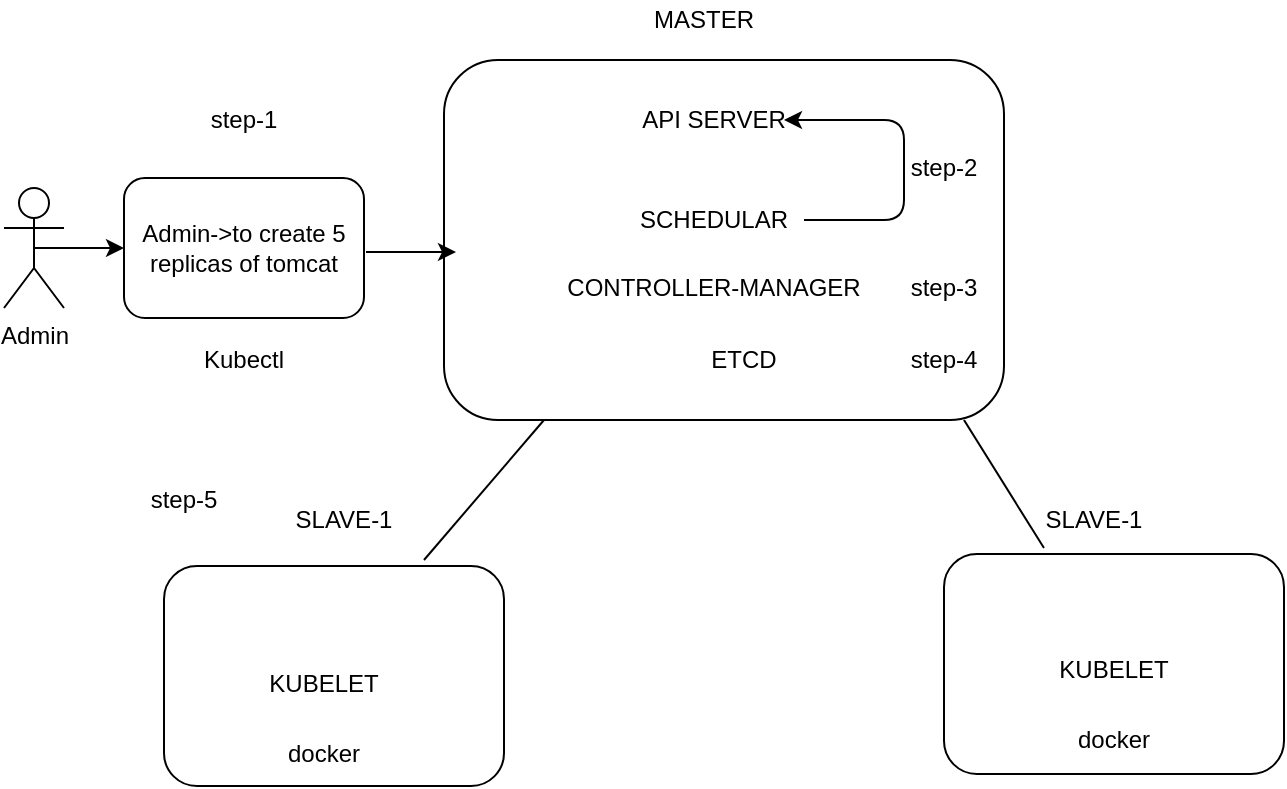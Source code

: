 <mxfile version="14.8.6" type="github">
  <diagram id="2jlHaxuq583HbxyIhfCw" name="Page-1">
    <mxGraphModel dx="1108" dy="482" grid="1" gridSize="10" guides="1" tooltips="1" connect="1" arrows="1" fold="1" page="1" pageScale="1" pageWidth="850" pageHeight="1100" math="0" shadow="0">
      <root>
        <mxCell id="0" />
        <mxCell id="1" parent="0" />
        <mxCell id="8UYX1X4KKeYupAhzsVF3-1" value="" style="rounded=1;whiteSpace=wrap;html=1;" vertex="1" parent="1">
          <mxGeometry x="230" y="40" width="280" height="180" as="geometry" />
        </mxCell>
        <mxCell id="8UYX1X4KKeYupAhzsVF3-3" value="MASTER" style="text;html=1;strokeColor=none;fillColor=none;align=center;verticalAlign=middle;whiteSpace=wrap;rounded=0;" vertex="1" parent="1">
          <mxGeometry x="340" y="10" width="40" height="20" as="geometry" />
        </mxCell>
        <mxCell id="8UYX1X4KKeYupAhzsVF3-5" value="" style="rounded=1;whiteSpace=wrap;html=1;" vertex="1" parent="1">
          <mxGeometry x="90" y="293" width="170" height="110" as="geometry" />
        </mxCell>
        <mxCell id="8UYX1X4KKeYupAhzsVF3-7" value="" style="rounded=1;whiteSpace=wrap;html=1;" vertex="1" parent="1">
          <mxGeometry x="480" y="287" width="170" height="110" as="geometry" />
        </mxCell>
        <mxCell id="8UYX1X4KKeYupAhzsVF3-8" value="KUBELET" style="text;html=1;strokeColor=none;fillColor=none;align=center;verticalAlign=middle;whiteSpace=wrap;rounded=0;" vertex="1" parent="1">
          <mxGeometry x="150" y="342" width="40" height="20" as="geometry" />
        </mxCell>
        <mxCell id="8UYX1X4KKeYupAhzsVF3-9" value="KUBELET" style="text;html=1;strokeColor=none;fillColor=none;align=center;verticalAlign=middle;whiteSpace=wrap;rounded=0;" vertex="1" parent="1">
          <mxGeometry x="545" y="335" width="40" height="20" as="geometry" />
        </mxCell>
        <mxCell id="8UYX1X4KKeYupAhzsVF3-10" value="Admin-&amp;gt;to create 5 replicas of tomcat" style="rounded=1;whiteSpace=wrap;html=1;" vertex="1" parent="1">
          <mxGeometry x="70" y="99" width="120" height="70" as="geometry" />
        </mxCell>
        <mxCell id="8UYX1X4KKeYupAhzsVF3-15" value="" style="edgeStyle=orthogonalEdgeStyle;rounded=0;orthogonalLoop=1;jettySize=auto;html=1;exitX=0.5;exitY=0.5;exitDx=0;exitDy=0;exitPerimeter=0;" edge="1" parent="1" source="8UYX1X4KKeYupAhzsVF3-11" target="8UYX1X4KKeYupAhzsVF3-10">
          <mxGeometry relative="1" as="geometry" />
        </mxCell>
        <mxCell id="8UYX1X4KKeYupAhzsVF3-11" value="Admin" style="shape=umlActor;verticalLabelPosition=bottom;verticalAlign=top;html=1;outlineConnect=0;" vertex="1" parent="1">
          <mxGeometry x="10" y="104" width="30" height="60" as="geometry" />
        </mxCell>
        <mxCell id="8UYX1X4KKeYupAhzsVF3-17" value="" style="edgeStyle=orthogonalEdgeStyle;rounded=0;orthogonalLoop=1;jettySize=auto;html=1;exitX=0.5;exitY=0.5;exitDx=0;exitDy=0;exitPerimeter=0;" edge="1" parent="1">
          <mxGeometry relative="1" as="geometry">
            <mxPoint x="191" y="136" as="sourcePoint" />
            <mxPoint x="236" y="136" as="targetPoint" />
          </mxGeometry>
        </mxCell>
        <mxCell id="8UYX1X4KKeYupAhzsVF3-18" value="step-1" style="text;html=1;strokeColor=none;fillColor=none;align=center;verticalAlign=middle;whiteSpace=wrap;rounded=0;" vertex="1" parent="1">
          <mxGeometry x="110" y="60" width="40" height="20" as="geometry" />
        </mxCell>
        <mxCell id="8UYX1X4KKeYupAhzsVF3-19" value="API SERVER" style="text;html=1;strokeColor=none;fillColor=none;align=center;verticalAlign=middle;whiteSpace=wrap;rounded=0;" vertex="1" parent="1">
          <mxGeometry x="320" y="60" width="90" height="20" as="geometry" />
        </mxCell>
        <mxCell id="8UYX1X4KKeYupAhzsVF3-20" value="SCHEDULAR" style="text;html=1;strokeColor=none;fillColor=none;align=center;verticalAlign=middle;whiteSpace=wrap;rounded=0;" vertex="1" parent="1">
          <mxGeometry x="320" y="110" width="90" height="20" as="geometry" />
        </mxCell>
        <mxCell id="8UYX1X4KKeYupAhzsVF3-22" value="" style="edgeStyle=segmentEdgeStyle;endArrow=classic;html=1;" edge="1" parent="1">
          <mxGeometry width="50" height="50" relative="1" as="geometry">
            <mxPoint x="410" y="120" as="sourcePoint" />
            <mxPoint x="400" y="70" as="targetPoint" />
            <Array as="points">
              <mxPoint x="410" y="120" />
              <mxPoint x="460" y="120" />
            </Array>
          </mxGeometry>
        </mxCell>
        <mxCell id="8UYX1X4KKeYupAhzsVF3-23" value="step-2" style="text;html=1;strokeColor=none;fillColor=none;align=center;verticalAlign=middle;whiteSpace=wrap;rounded=0;" vertex="1" parent="1">
          <mxGeometry x="460" y="84" width="40" height="20" as="geometry" />
        </mxCell>
        <mxCell id="8UYX1X4KKeYupAhzsVF3-24" value="Kubectl" style="text;html=1;strokeColor=none;fillColor=none;align=center;verticalAlign=middle;whiteSpace=wrap;rounded=0;" vertex="1" parent="1">
          <mxGeometry x="100" y="180" width="60" height="20" as="geometry" />
        </mxCell>
        <mxCell id="8UYX1X4KKeYupAhzsVF3-25" value="CONTROLLER-MANAGER" style="text;html=1;strokeColor=none;fillColor=none;align=center;verticalAlign=middle;whiteSpace=wrap;rounded=0;" vertex="1" parent="1">
          <mxGeometry x="285" y="144" width="160" height="20" as="geometry" />
        </mxCell>
        <mxCell id="8UYX1X4KKeYupAhzsVF3-26" value="step-3" style="text;html=1;strokeColor=none;fillColor=none;align=center;verticalAlign=middle;whiteSpace=wrap;rounded=0;" vertex="1" parent="1">
          <mxGeometry x="460" y="144" width="40" height="20" as="geometry" />
        </mxCell>
        <mxCell id="8UYX1X4KKeYupAhzsVF3-27" value="ETCD" style="text;html=1;strokeColor=none;fillColor=none;align=center;verticalAlign=middle;whiteSpace=wrap;rounded=0;" vertex="1" parent="1">
          <mxGeometry x="360" y="180" width="40" height="20" as="geometry" />
        </mxCell>
        <mxCell id="8UYX1X4KKeYupAhzsVF3-28" value="step-4" style="text;html=1;strokeColor=none;fillColor=none;align=center;verticalAlign=middle;whiteSpace=wrap;rounded=0;" vertex="1" parent="1">
          <mxGeometry x="460" y="180" width="40" height="20" as="geometry" />
        </mxCell>
        <mxCell id="8UYX1X4KKeYupAhzsVF3-29" value="SLAVE-1" style="text;html=1;strokeColor=none;fillColor=none;align=center;verticalAlign=middle;whiteSpace=wrap;rounded=0;" vertex="1" parent="1">
          <mxGeometry x="150" y="260" width="60" height="20" as="geometry" />
        </mxCell>
        <mxCell id="8UYX1X4KKeYupAhzsVF3-30" value="SLAVE-1" style="text;html=1;strokeColor=none;fillColor=none;align=center;verticalAlign=middle;whiteSpace=wrap;rounded=0;" vertex="1" parent="1">
          <mxGeometry x="525" y="260" width="60" height="20" as="geometry" />
        </mxCell>
        <mxCell id="8UYX1X4KKeYupAhzsVF3-31" value="step-5" style="text;html=1;strokeColor=none;fillColor=none;align=center;verticalAlign=middle;whiteSpace=wrap;rounded=0;" vertex="1" parent="1">
          <mxGeometry x="80" y="250" width="40" height="20" as="geometry" />
        </mxCell>
        <mxCell id="8UYX1X4KKeYupAhzsVF3-32" value="" style="endArrow=none;html=1;" edge="1" parent="1">
          <mxGeometry width="50" height="50" relative="1" as="geometry">
            <mxPoint x="220" y="290" as="sourcePoint" />
            <mxPoint x="280" y="220" as="targetPoint" />
          </mxGeometry>
        </mxCell>
        <mxCell id="8UYX1X4KKeYupAhzsVF3-33" value="" style="endArrow=none;html=1;exitX=0.294;exitY=-0.027;exitDx=0;exitDy=0;exitPerimeter=0;" edge="1" parent="1" source="8UYX1X4KKeYupAhzsVF3-7">
          <mxGeometry width="50" height="50" relative="1" as="geometry">
            <mxPoint x="440" y="270" as="sourcePoint" />
            <mxPoint x="490" y="220" as="targetPoint" />
          </mxGeometry>
        </mxCell>
        <mxCell id="8UYX1X4KKeYupAhzsVF3-34" value="docker" style="text;html=1;strokeColor=none;fillColor=none;align=center;verticalAlign=middle;whiteSpace=wrap;rounded=0;" vertex="1" parent="1">
          <mxGeometry x="150" y="377" width="40" height="20" as="geometry" />
        </mxCell>
        <mxCell id="8UYX1X4KKeYupAhzsVF3-35" value="docker" style="text;html=1;strokeColor=none;fillColor=none;align=center;verticalAlign=middle;whiteSpace=wrap;rounded=0;" vertex="1" parent="1">
          <mxGeometry x="545" y="370" width="40" height="20" as="geometry" />
        </mxCell>
      </root>
    </mxGraphModel>
  </diagram>
</mxfile>
